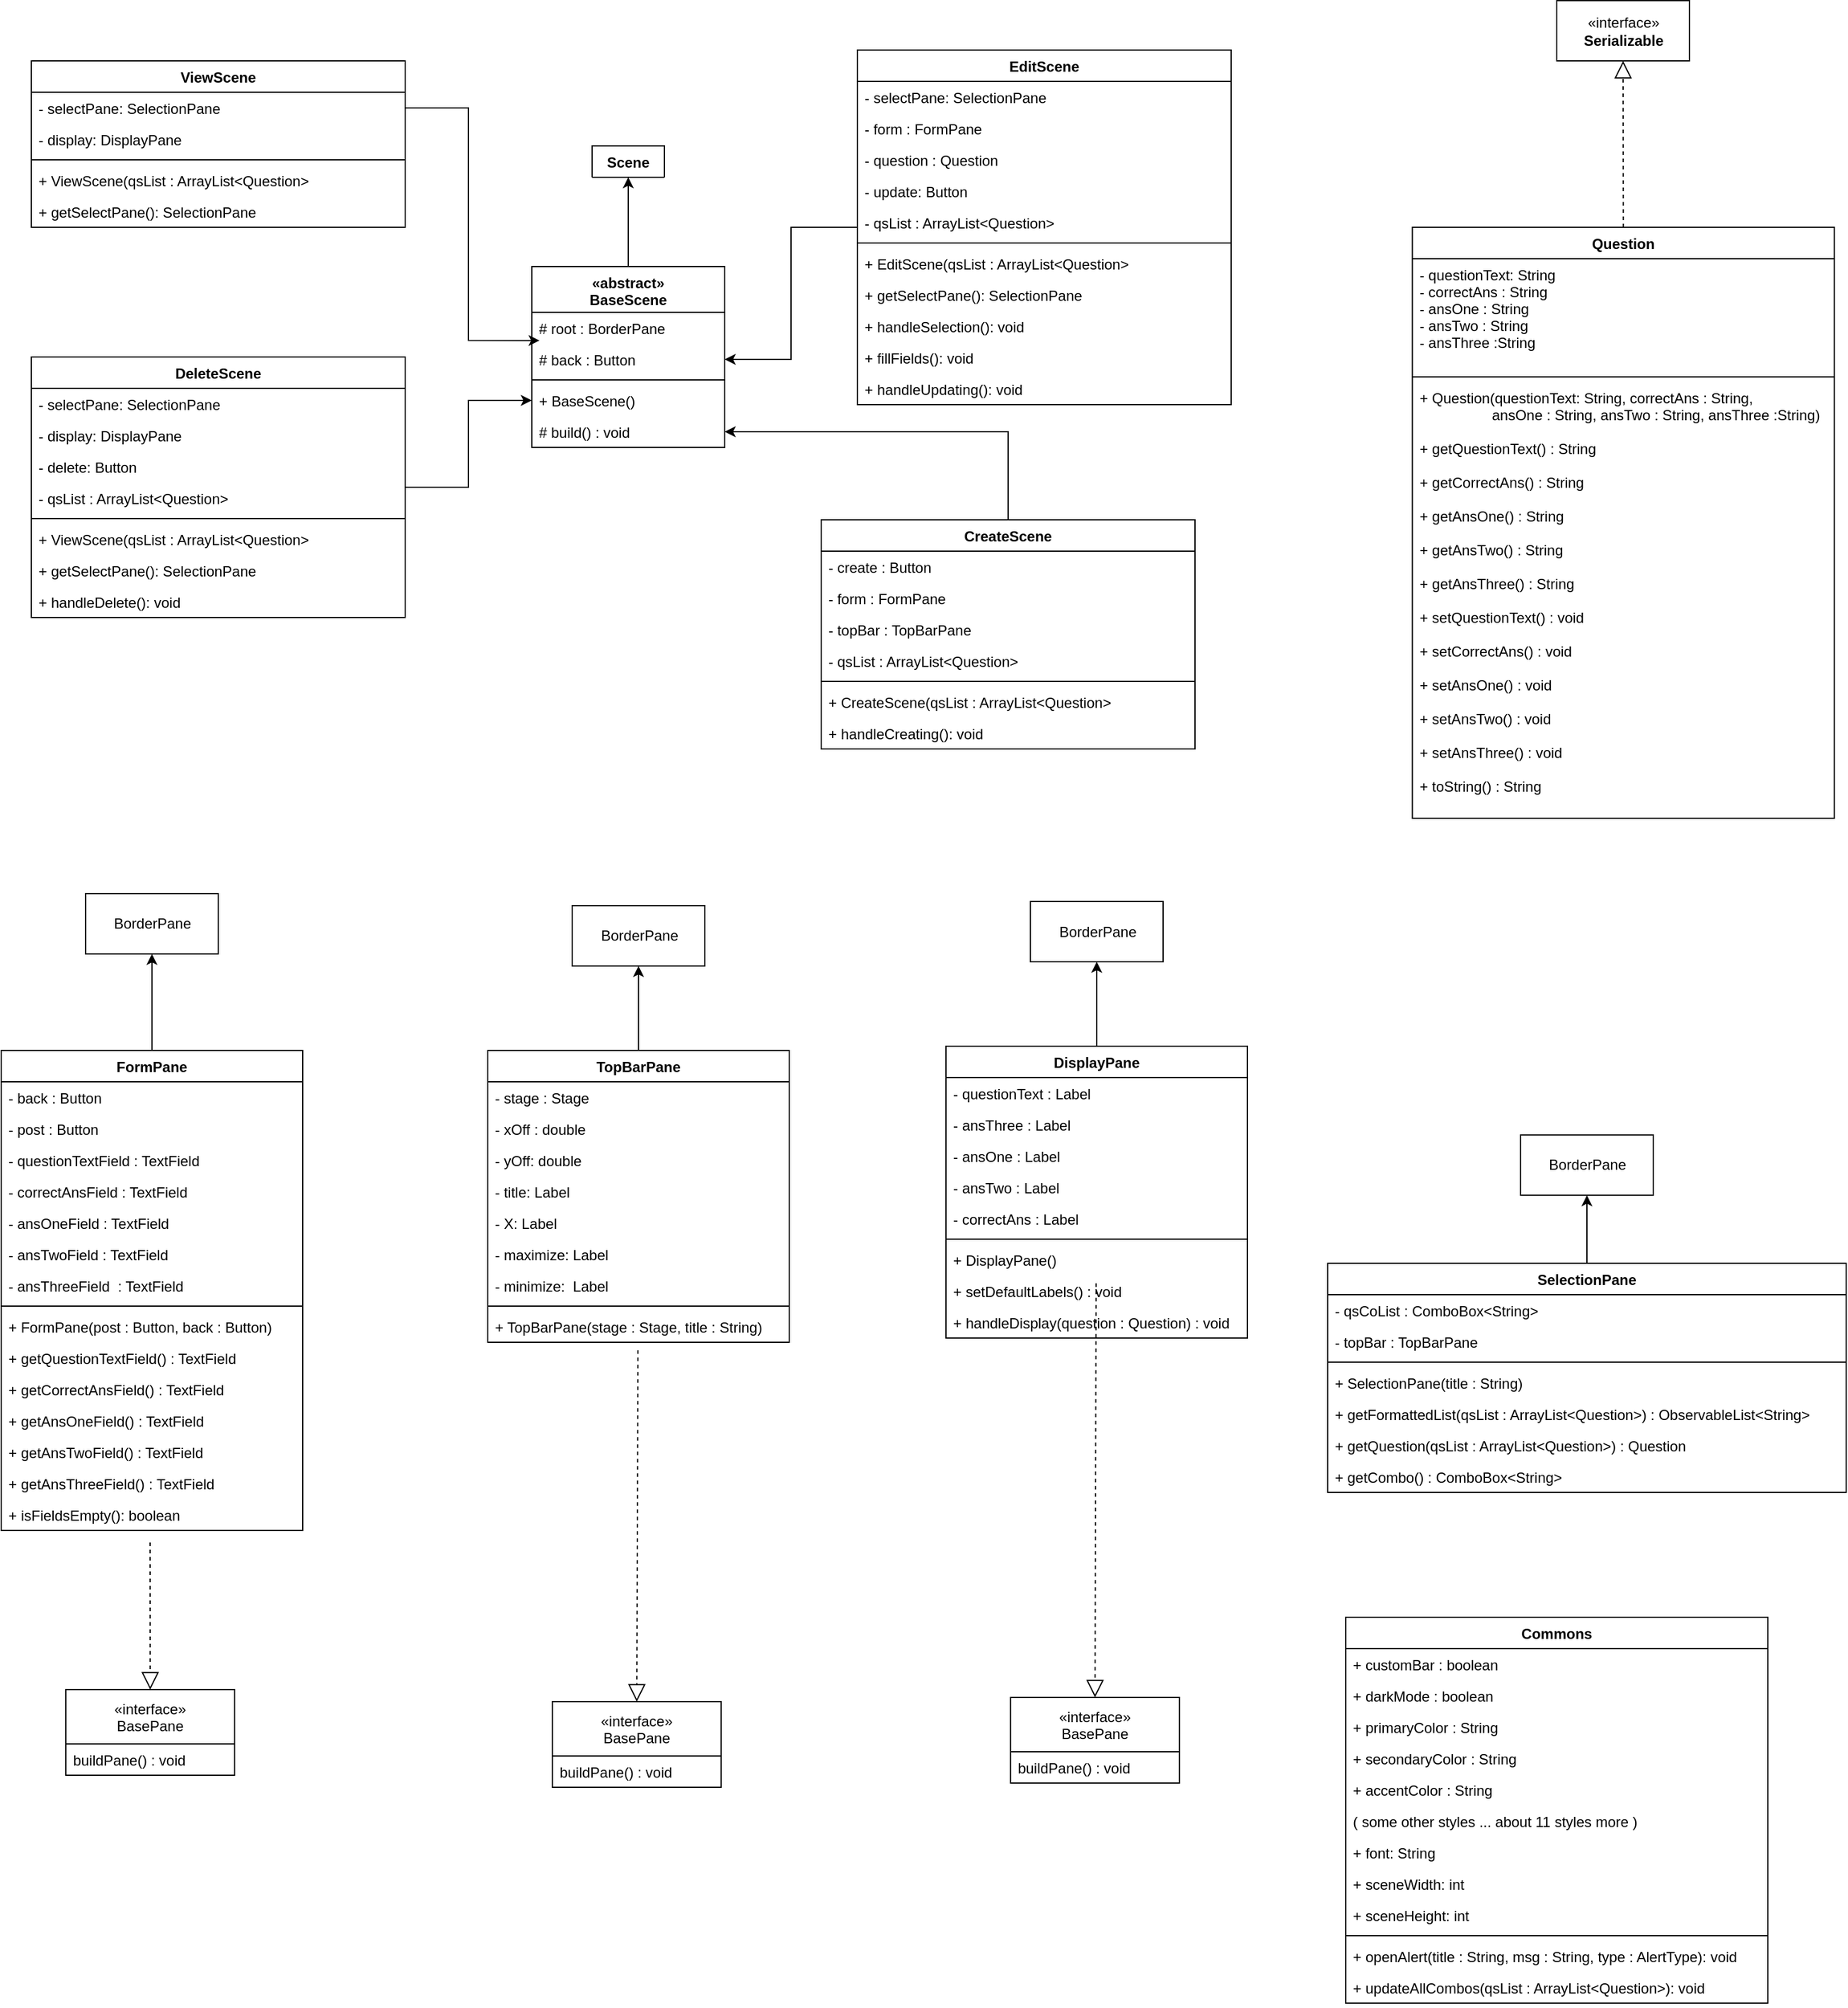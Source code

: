 <mxfile version="12.1.3" type="device" pages="1"><diagram id="vmh4L2g0LhSvaTr6DVoD" name="Page-1"><mxGraphModel dx="4263" dy="1800" grid="1" gridSize="10" guides="1" tooltips="1" connect="1" arrows="1" fold="1" page="1" pageScale="1" pageWidth="850" pageHeight="1100" math="0" shadow="0"><root><mxCell id="0"/><mxCell id="1" parent="0"/><mxCell id="hMloxe4G3o7De6XHbsvJ-1" value="Question" style="swimlane;fontStyle=1;align=center;verticalAlign=top;childLayout=stackLayout;horizontal=1;startSize=26;horizontalStack=0;resizeParent=1;resizeParentMax=0;resizeLast=0;collapsible=1;marginBottom=0;" parent="1" vertex="1"><mxGeometry x="430.214" y="367.5" width="350" height="490" as="geometry"/></mxCell><mxCell id="hMloxe4G3o7De6XHbsvJ-2" value="- questionText: String&#10;- correctAns : String&#10;- ansOne : String&#10;- ansTwo : String&#10;- ansThree :String" style="text;strokeColor=none;fillColor=none;align=left;verticalAlign=top;spacingLeft=4;spacingRight=4;overflow=hidden;rotatable=0;points=[[0,0.5],[1,0.5]];portConstraint=eastwest;" parent="hMloxe4G3o7De6XHbsvJ-1" vertex="1"><mxGeometry y="26" width="350" height="94" as="geometry"/></mxCell><mxCell id="hMloxe4G3o7De6XHbsvJ-3" value="" style="line;strokeWidth=1;fillColor=none;align=left;verticalAlign=middle;spacingTop=-1;spacingLeft=3;spacingRight=3;rotatable=0;labelPosition=right;points=[];portConstraint=eastwest;" parent="hMloxe4G3o7De6XHbsvJ-1" vertex="1"><mxGeometry y="120" width="350" height="8" as="geometry"/></mxCell><mxCell id="hMloxe4G3o7De6XHbsvJ-4" value="+ Question(questionText: String, correctAns : String, &#10;                  ansOne : String, ansTwo : String, ansThree :String)&#10;&#10;+ getQuestionText() : String&#10;&#10;+ getCorrectAns() : String&#10;&#10;+ getAnsOne() : String&#10;&#10;+ getAnsTwo() : String&#10;&#10;+ getAnsThree() : String&#10;&#10;+ setQuestionText() : void&#10;&#10;+ setCorrectAns() : void&#10;&#10;+ setAnsOne() : void&#10;&#10;+ setAnsTwo() : void&#10;&#10;+ setAnsThree() : void&#10;&#10;+ toString() : String&#10;" style="text;strokeColor=none;fillColor=none;align=left;verticalAlign=top;spacingLeft=4;spacingRight=4;overflow=hidden;rotatable=0;points=[[0,0.5],[1,0.5]];portConstraint=eastwest;" parent="hMloxe4G3o7De6XHbsvJ-1" vertex="1"><mxGeometry y="128" width="350" height="362" as="geometry"/></mxCell><mxCell id="7nJDqIqcPd3a8ZHxY5Gk-52" value="Scene" style="swimlane;fontStyle=1;align=center;verticalAlign=top;childLayout=stackLayout;horizontal=1;startSize=26;horizontalStack=0;resizeParent=1;resizeParentMax=0;resizeLast=0;collapsible=1;marginBottom=0;" parent="1" vertex="1" collapsed="1"><mxGeometry x="-250" y="300" width="60" height="26" as="geometry"><mxRectangle x="-210" y="2070" width="190" height="34" as="alternateBounds"/></mxGeometry></mxCell><mxCell id="7nJDqIqcPd3a8ZHxY5Gk-61" value="" style="line;strokeWidth=1;fillColor=none;align=left;verticalAlign=middle;spacingTop=-1;spacingLeft=3;spacingRight=3;rotatable=0;labelPosition=right;points=[];portConstraint=eastwest;" parent="7nJDqIqcPd3a8ZHxY5Gk-52" vertex="1"><mxGeometry y="26" width="60" height="8" as="geometry"/></mxCell><mxCell id="tlOpB3I3NpKDjyxvT7oy-140" style="edgeStyle=orthogonalEdgeStyle;rounded=0;orthogonalLoop=1;jettySize=auto;html=1;entryX=0.5;entryY=1;entryDx=0;entryDy=0;" edge="1" parent="1" source="7nJDqIqcPd3a8ZHxY5Gk-120" target="tlOpB3I3NpKDjyxvT7oy-139"><mxGeometry relative="1" as="geometry"/></mxCell><mxCell id="7nJDqIqcPd3a8ZHxY5Gk-120" value="SelectionPane" style="swimlane;fontStyle=1;align=center;verticalAlign=top;childLayout=stackLayout;horizontal=1;startSize=26;horizontalStack=0;resizeParent=1;resizeParentMax=0;resizeLast=0;collapsible=1;marginBottom=0;" parent="1" vertex="1"><mxGeometry x="360" y="1226.5" width="430" height="190" as="geometry"/></mxCell><mxCell id="7nJDqIqcPd3a8ZHxY5Gk-121" value="- qsCoList : ComboBox&lt;String&gt;" style="text;strokeColor=none;fillColor=none;align=left;verticalAlign=top;spacingLeft=4;spacingRight=4;overflow=hidden;rotatable=0;points=[[0,0.5],[1,0.5]];portConstraint=eastwest;" parent="7nJDqIqcPd3a8ZHxY5Gk-120" vertex="1"><mxGeometry y="26" width="430" height="26" as="geometry"/></mxCell><mxCell id="7nJDqIqcPd3a8ZHxY5Gk-132" value="- topBar : TopBarPane" style="text;strokeColor=none;fillColor=none;align=left;verticalAlign=top;spacingLeft=4;spacingRight=4;overflow=hidden;rotatable=0;points=[[0,0.5],[1,0.5]];portConstraint=eastwest;" parent="7nJDqIqcPd3a8ZHxY5Gk-120" vertex="1"><mxGeometry y="52" width="430" height="26" as="geometry"/></mxCell><mxCell id="7nJDqIqcPd3a8ZHxY5Gk-128" value="" style="line;strokeWidth=1;fillColor=none;align=left;verticalAlign=middle;spacingTop=-1;spacingLeft=3;spacingRight=3;rotatable=0;labelPosition=right;points=[];portConstraint=eastwest;" parent="7nJDqIqcPd3a8ZHxY5Gk-120" vertex="1"><mxGeometry y="78" width="430" height="8" as="geometry"/></mxCell><mxCell id="7nJDqIqcPd3a8ZHxY5Gk-129" value="+ SelectionPane(title : String)" style="text;strokeColor=none;fillColor=none;align=left;verticalAlign=top;spacingLeft=4;spacingRight=4;overflow=hidden;rotatable=0;points=[[0,0.5],[1,0.5]];portConstraint=eastwest;" parent="7nJDqIqcPd3a8ZHxY5Gk-120" vertex="1"><mxGeometry y="86" width="430" height="26" as="geometry"/></mxCell><mxCell id="tlOpB3I3NpKDjyxvT7oy-13" value="+ getFormattedList(qsList : ArrayList&lt;Question&gt;) : ObservableList&lt;String&gt;" style="text;strokeColor=none;fillColor=none;align=left;verticalAlign=top;spacingLeft=4;spacingRight=4;overflow=hidden;rotatable=0;points=[[0,0.5],[1,0.5]];portConstraint=eastwest;" vertex="1" parent="7nJDqIqcPd3a8ZHxY5Gk-120"><mxGeometry y="112" width="430" height="26" as="geometry"/></mxCell><mxCell id="tlOpB3I3NpKDjyxvT7oy-14" value="+ getQuestion(qsList : ArrayList&lt;Question&gt;) : Question" style="text;strokeColor=none;fillColor=none;align=left;verticalAlign=top;spacingLeft=4;spacingRight=4;overflow=hidden;rotatable=0;points=[[0,0.5],[1,0.5]];portConstraint=eastwest;" vertex="1" parent="7nJDqIqcPd3a8ZHxY5Gk-120"><mxGeometry y="138" width="430" height="26" as="geometry"/></mxCell><mxCell id="tlOpB3I3NpKDjyxvT7oy-15" value="+ getCombo() : ComboBox&lt;String&gt;" style="text;strokeColor=none;fillColor=none;align=left;verticalAlign=top;spacingLeft=4;spacingRight=4;overflow=hidden;rotatable=0;points=[[0,0.5],[1,0.5]];portConstraint=eastwest;" vertex="1" parent="7nJDqIqcPd3a8ZHxY5Gk-120"><mxGeometry y="164" width="430" height="26" as="geometry"/></mxCell><mxCell id="tlOpB3I3NpKDjyxvT7oy-8" style="edgeStyle=orthogonalEdgeStyle;rounded=0;orthogonalLoop=1;jettySize=auto;html=1;" edge="1" parent="1" source="tlOpB3I3NpKDjyxvT7oy-1" target="7nJDqIqcPd3a8ZHxY5Gk-52"><mxGeometry relative="1" as="geometry"/></mxCell><mxCell id="tlOpB3I3NpKDjyxvT7oy-1" value="«abstract»&#10;BaseScene" style="swimlane;fontStyle=1;align=center;verticalAlign=top;childLayout=stackLayout;horizontal=1;startSize=38;horizontalStack=0;resizeParent=1;resizeParentMax=0;resizeLast=0;collapsible=1;marginBottom=0;" vertex="1" parent="1"><mxGeometry x="-300" y="400" width="160" height="150" as="geometry"/></mxCell><mxCell id="tlOpB3I3NpKDjyxvT7oy-2" value="# root : BorderPane" style="text;strokeColor=none;fillColor=none;align=left;verticalAlign=top;spacingLeft=4;spacingRight=4;overflow=hidden;rotatable=0;points=[[0,0.5],[1,0.5]];portConstraint=eastwest;" vertex="1" parent="tlOpB3I3NpKDjyxvT7oy-1"><mxGeometry y="38" width="160" height="26" as="geometry"/></mxCell><mxCell id="tlOpB3I3NpKDjyxvT7oy-7" value="# back : Button" style="text;strokeColor=none;fillColor=none;align=left;verticalAlign=top;spacingLeft=4;spacingRight=4;overflow=hidden;rotatable=0;points=[[0,0.5],[1,0.5]];portConstraint=eastwest;" vertex="1" parent="tlOpB3I3NpKDjyxvT7oy-1"><mxGeometry y="64" width="160" height="26" as="geometry"/></mxCell><mxCell id="tlOpB3I3NpKDjyxvT7oy-3" value="" style="line;strokeWidth=1;fillColor=none;align=left;verticalAlign=middle;spacingTop=-1;spacingLeft=3;spacingRight=3;rotatable=0;labelPosition=right;points=[];portConstraint=eastwest;" vertex="1" parent="tlOpB3I3NpKDjyxvT7oy-1"><mxGeometry y="90" width="160" height="8" as="geometry"/></mxCell><mxCell id="tlOpB3I3NpKDjyxvT7oy-5" value="+ BaseScene() " style="text;strokeColor=none;fillColor=none;align=left;verticalAlign=top;spacingLeft=4;spacingRight=4;overflow=hidden;rotatable=0;points=[[0,0.5],[1,0.5]];portConstraint=eastwest;" vertex="1" parent="tlOpB3I3NpKDjyxvT7oy-1"><mxGeometry y="98" width="160" height="26" as="geometry"/></mxCell><mxCell id="tlOpB3I3NpKDjyxvT7oy-4" value="# build() : void" style="text;strokeColor=none;fillColor=none;align=left;verticalAlign=top;spacingLeft=4;spacingRight=4;overflow=hidden;rotatable=0;points=[[0,0.5],[1,0.5]];portConstraint=eastwest;" vertex="1" parent="tlOpB3I3NpKDjyxvT7oy-1"><mxGeometry y="124" width="160" height="26" as="geometry"/></mxCell><mxCell id="tlOpB3I3NpKDjyxvT7oy-9" value="«interface»&#10;BasePane" style="swimlane;fontStyle=0;childLayout=stackLayout;horizontal=1;startSize=45;fillColor=none;horizontalStack=0;resizeParent=1;resizeParentMax=0;resizeLast=0;collapsible=1;marginBottom=0;" vertex="1" parent="1"><mxGeometry x="-686.428" y="1580" width="140" height="71" as="geometry"/></mxCell><mxCell id="tlOpB3I3NpKDjyxvT7oy-10" value="buildPane() : void" style="text;strokeColor=none;fillColor=none;align=left;verticalAlign=top;spacingLeft=4;spacingRight=4;overflow=hidden;rotatable=0;points=[[0,0.5],[1,0.5]];portConstraint=eastwest;" vertex="1" parent="tlOpB3I3NpKDjyxvT7oy-9"><mxGeometry y="45" width="140" height="26" as="geometry"/></mxCell><mxCell id="tlOpB3I3NpKDjyxvT7oy-38" style="edgeStyle=orthogonalEdgeStyle;rounded=0;orthogonalLoop=1;jettySize=auto;html=1;entryX=0.5;entryY=1;entryDx=0;entryDy=0;" edge="1" parent="1" source="tlOpB3I3NpKDjyxvT7oy-16" target="tlOpB3I3NpKDjyxvT7oy-37"><mxGeometry relative="1" as="geometry"/></mxCell><mxCell id="tlOpB3I3NpKDjyxvT7oy-16" value="FormPane" style="swimlane;fontStyle=1;align=center;verticalAlign=top;childLayout=stackLayout;horizontal=1;startSize=26;horizontalStack=0;resizeParent=1;resizeParentMax=0;resizeLast=0;collapsible=1;marginBottom=0;" vertex="1" parent="1"><mxGeometry x="-740" y="1050" width="250" height="398" as="geometry"/></mxCell><mxCell id="tlOpB3I3NpKDjyxvT7oy-20" value="- back : Button" style="text;strokeColor=none;fillColor=none;align=left;verticalAlign=top;spacingLeft=4;spacingRight=4;overflow=hidden;rotatable=0;points=[[0,0.5],[1,0.5]];portConstraint=eastwest;" vertex="1" parent="tlOpB3I3NpKDjyxvT7oy-16"><mxGeometry y="26" width="250" height="26" as="geometry"/></mxCell><mxCell id="tlOpB3I3NpKDjyxvT7oy-21" value="- post : Button" style="text;strokeColor=none;fillColor=none;align=left;verticalAlign=top;spacingLeft=4;spacingRight=4;overflow=hidden;rotatable=0;points=[[0,0.5],[1,0.5]];portConstraint=eastwest;" vertex="1" parent="tlOpB3I3NpKDjyxvT7oy-16"><mxGeometry y="52" width="250" height="26" as="geometry"/></mxCell><mxCell id="tlOpB3I3NpKDjyxvT7oy-22" value="- questionTextField : TextField" style="text;strokeColor=none;fillColor=none;align=left;verticalAlign=top;spacingLeft=4;spacingRight=4;overflow=hidden;rotatable=0;points=[[0,0.5],[1,0.5]];portConstraint=eastwest;" vertex="1" parent="tlOpB3I3NpKDjyxvT7oy-16"><mxGeometry y="78" width="250" height="26" as="geometry"/></mxCell><mxCell id="tlOpB3I3NpKDjyxvT7oy-23" value="- correctAnsField : TextField" style="text;strokeColor=none;fillColor=none;align=left;verticalAlign=top;spacingLeft=4;spacingRight=4;overflow=hidden;rotatable=0;points=[[0,0.5],[1,0.5]];portConstraint=eastwest;" vertex="1" parent="tlOpB3I3NpKDjyxvT7oy-16"><mxGeometry y="104" width="250" height="26" as="geometry"/></mxCell><mxCell id="tlOpB3I3NpKDjyxvT7oy-24" value="- ansOneField : TextField" style="text;strokeColor=none;fillColor=none;align=left;verticalAlign=top;spacingLeft=4;spacingRight=4;overflow=hidden;rotatable=0;points=[[0,0.5],[1,0.5]];portConstraint=eastwest;" vertex="1" parent="tlOpB3I3NpKDjyxvT7oy-16"><mxGeometry y="130" width="250" height="26" as="geometry"/></mxCell><mxCell id="tlOpB3I3NpKDjyxvT7oy-25" value="- ansTwoField : TextField" style="text;strokeColor=none;fillColor=none;align=left;verticalAlign=top;spacingLeft=4;spacingRight=4;overflow=hidden;rotatable=0;points=[[0,0.5],[1,0.5]];portConstraint=eastwest;" vertex="1" parent="tlOpB3I3NpKDjyxvT7oy-16"><mxGeometry y="156" width="250" height="26" as="geometry"/></mxCell><mxCell id="tlOpB3I3NpKDjyxvT7oy-26" value="- ansThreeField  : TextField" style="text;strokeColor=none;fillColor=none;align=left;verticalAlign=top;spacingLeft=4;spacingRight=4;overflow=hidden;rotatable=0;points=[[0,0.5],[1,0.5]];portConstraint=eastwest;" vertex="1" parent="tlOpB3I3NpKDjyxvT7oy-16"><mxGeometry y="182" width="250" height="26" as="geometry"/></mxCell><mxCell id="tlOpB3I3NpKDjyxvT7oy-18" value="" style="line;strokeWidth=1;fillColor=none;align=left;verticalAlign=middle;spacingTop=-1;spacingLeft=3;spacingRight=3;rotatable=0;labelPosition=right;points=[];portConstraint=eastwest;" vertex="1" parent="tlOpB3I3NpKDjyxvT7oy-16"><mxGeometry y="208" width="250" height="8" as="geometry"/></mxCell><mxCell id="tlOpB3I3NpKDjyxvT7oy-19" value="+ FormPane(post : Button, back : Button)" style="text;strokeColor=none;fillColor=none;align=left;verticalAlign=top;spacingLeft=4;spacingRight=4;overflow=hidden;rotatable=0;points=[[0,0.5],[1,0.5]];portConstraint=eastwest;" vertex="1" parent="tlOpB3I3NpKDjyxvT7oy-16"><mxGeometry y="216" width="250" height="26" as="geometry"/></mxCell><mxCell id="tlOpB3I3NpKDjyxvT7oy-30" value="+ getQuestionTextField() : TextField" style="text;strokeColor=none;fillColor=none;align=left;verticalAlign=top;spacingLeft=4;spacingRight=4;overflow=hidden;rotatable=0;points=[[0,0.5],[1,0.5]];portConstraint=eastwest;" vertex="1" parent="tlOpB3I3NpKDjyxvT7oy-16"><mxGeometry y="242" width="250" height="26" as="geometry"/></mxCell><mxCell id="tlOpB3I3NpKDjyxvT7oy-33" value="+ getCorrectAnsField() : TextField" style="text;strokeColor=none;fillColor=none;align=left;verticalAlign=top;spacingLeft=4;spacingRight=4;overflow=hidden;rotatable=0;points=[[0,0.5],[1,0.5]];portConstraint=eastwest;" vertex="1" parent="tlOpB3I3NpKDjyxvT7oy-16"><mxGeometry y="268" width="250" height="26" as="geometry"/></mxCell><mxCell id="tlOpB3I3NpKDjyxvT7oy-34" value="+ getAnsOneField() : TextField" style="text;strokeColor=none;fillColor=none;align=left;verticalAlign=top;spacingLeft=4;spacingRight=4;overflow=hidden;rotatable=0;points=[[0,0.5],[1,0.5]];portConstraint=eastwest;" vertex="1" parent="tlOpB3I3NpKDjyxvT7oy-16"><mxGeometry y="294" width="250" height="26" as="geometry"/></mxCell><mxCell id="tlOpB3I3NpKDjyxvT7oy-35" value="+ getAnsTwoField() : TextField" style="text;strokeColor=none;fillColor=none;align=left;verticalAlign=top;spacingLeft=4;spacingRight=4;overflow=hidden;rotatable=0;points=[[0,0.5],[1,0.5]];portConstraint=eastwest;" vertex="1" parent="tlOpB3I3NpKDjyxvT7oy-16"><mxGeometry y="320" width="250" height="26" as="geometry"/></mxCell><mxCell id="tlOpB3I3NpKDjyxvT7oy-36" value="+ getAnsThreeField() : TextField" style="text;strokeColor=none;fillColor=none;align=left;verticalAlign=top;spacingLeft=4;spacingRight=4;overflow=hidden;rotatable=0;points=[[0,0.5],[1,0.5]];portConstraint=eastwest;" vertex="1" parent="tlOpB3I3NpKDjyxvT7oy-16"><mxGeometry y="346" width="250" height="26" as="geometry"/></mxCell><mxCell id="tlOpB3I3NpKDjyxvT7oy-27" value="+ isFieldsEmpty(): boolean" style="text;strokeColor=none;fillColor=none;align=left;verticalAlign=top;spacingLeft=4;spacingRight=4;overflow=hidden;rotatable=0;points=[[0,0.5],[1,0.5]];portConstraint=eastwest;" vertex="1" parent="tlOpB3I3NpKDjyxvT7oy-16"><mxGeometry y="372" width="250" height="26" as="geometry"/></mxCell><mxCell id="tlOpB3I3NpKDjyxvT7oy-37" value="BorderPane" style="html=1;" vertex="1" parent="1"><mxGeometry x="-670" y="920" width="110" height="50" as="geometry"/></mxCell><mxCell id="tlOpB3I3NpKDjyxvT7oy-39" value="" style="endArrow=block;dashed=1;endFill=0;endSize=12;html=1;entryX=0.5;entryY=0;entryDx=0;entryDy=0;exitX=0.494;exitY=1.385;exitDx=0;exitDy=0;exitPerimeter=0;" edge="1" parent="1" source="tlOpB3I3NpKDjyxvT7oy-27" target="tlOpB3I3NpKDjyxvT7oy-9"><mxGeometry width="160" relative="1" as="geometry"><mxPoint x="-615" y="1462.5" as="sourcePoint"/><mxPoint x="-615" y="1572.5" as="targetPoint"/></mxGeometry></mxCell><mxCell id="tlOpB3I3NpKDjyxvT7oy-40" value="«interface»&#10;BasePane" style="swimlane;fontStyle=0;childLayout=stackLayout;horizontal=1;startSize=45;fillColor=none;horizontalStack=0;resizeParent=1;resizeParentMax=0;resizeLast=0;collapsible=1;marginBottom=0;" vertex="1" parent="1"><mxGeometry x="-282.928" y="1590" width="140" height="71" as="geometry"/></mxCell><mxCell id="tlOpB3I3NpKDjyxvT7oy-41" value="buildPane() : void" style="text;strokeColor=none;fillColor=none;align=left;verticalAlign=top;spacingLeft=4;spacingRight=4;overflow=hidden;rotatable=0;points=[[0,0.5],[1,0.5]];portConstraint=eastwest;" vertex="1" parent="tlOpB3I3NpKDjyxvT7oy-40"><mxGeometry y="45" width="140" height="26" as="geometry"/></mxCell><mxCell id="tlOpB3I3NpKDjyxvT7oy-42" style="edgeStyle=orthogonalEdgeStyle;rounded=0;orthogonalLoop=1;jettySize=auto;html=1;entryX=0.5;entryY=1;entryDx=0;entryDy=0;" edge="1" parent="1" source="tlOpB3I3NpKDjyxvT7oy-43" target="tlOpB3I3NpKDjyxvT7oy-59"><mxGeometry relative="1" as="geometry"/></mxCell><mxCell id="tlOpB3I3NpKDjyxvT7oy-43" value="TopBarPane" style="swimlane;fontStyle=1;align=center;verticalAlign=top;childLayout=stackLayout;horizontal=1;startSize=26;horizontalStack=0;resizeParent=1;resizeParentMax=0;resizeLast=0;collapsible=1;marginBottom=0;" vertex="1" parent="1"><mxGeometry x="-336.5" y="1050" width="250" height="242" as="geometry"/></mxCell><mxCell id="tlOpB3I3NpKDjyxvT7oy-44" value="- stage : Stage" style="text;strokeColor=none;fillColor=none;align=left;verticalAlign=top;spacingLeft=4;spacingRight=4;overflow=hidden;rotatable=0;points=[[0,0.5],[1,0.5]];portConstraint=eastwest;" vertex="1" parent="tlOpB3I3NpKDjyxvT7oy-43"><mxGeometry y="26" width="250" height="26" as="geometry"/></mxCell><mxCell id="tlOpB3I3NpKDjyxvT7oy-45" value="- xOff : double" style="text;strokeColor=none;fillColor=none;align=left;verticalAlign=top;spacingLeft=4;spacingRight=4;overflow=hidden;rotatable=0;points=[[0,0.5],[1,0.5]];portConstraint=eastwest;" vertex="1" parent="tlOpB3I3NpKDjyxvT7oy-43"><mxGeometry y="52" width="250" height="26" as="geometry"/></mxCell><mxCell id="tlOpB3I3NpKDjyxvT7oy-46" value="- yOff: double" style="text;strokeColor=none;fillColor=none;align=left;verticalAlign=top;spacingLeft=4;spacingRight=4;overflow=hidden;rotatable=0;points=[[0,0.5],[1,0.5]];portConstraint=eastwest;" vertex="1" parent="tlOpB3I3NpKDjyxvT7oy-43"><mxGeometry y="78" width="250" height="26" as="geometry"/></mxCell><mxCell id="tlOpB3I3NpKDjyxvT7oy-47" value="- title: Label" style="text;strokeColor=none;fillColor=none;align=left;verticalAlign=top;spacingLeft=4;spacingRight=4;overflow=hidden;rotatable=0;points=[[0,0.5],[1,0.5]];portConstraint=eastwest;" vertex="1" parent="tlOpB3I3NpKDjyxvT7oy-43"><mxGeometry y="104" width="250" height="26" as="geometry"/></mxCell><mxCell id="tlOpB3I3NpKDjyxvT7oy-48" value="- X: Label" style="text;strokeColor=none;fillColor=none;align=left;verticalAlign=top;spacingLeft=4;spacingRight=4;overflow=hidden;rotatable=0;points=[[0,0.5],[1,0.5]];portConstraint=eastwest;" vertex="1" parent="tlOpB3I3NpKDjyxvT7oy-43"><mxGeometry y="130" width="250" height="26" as="geometry"/></mxCell><mxCell id="tlOpB3I3NpKDjyxvT7oy-49" value="- maximize: Label" style="text;strokeColor=none;fillColor=none;align=left;verticalAlign=top;spacingLeft=4;spacingRight=4;overflow=hidden;rotatable=0;points=[[0,0.5],[1,0.5]];portConstraint=eastwest;" vertex="1" parent="tlOpB3I3NpKDjyxvT7oy-43"><mxGeometry y="156" width="250" height="26" as="geometry"/></mxCell><mxCell id="tlOpB3I3NpKDjyxvT7oy-50" value="- minimize:  Label" style="text;strokeColor=none;fillColor=none;align=left;verticalAlign=top;spacingLeft=4;spacingRight=4;overflow=hidden;rotatable=0;points=[[0,0.5],[1,0.5]];portConstraint=eastwest;" vertex="1" parent="tlOpB3I3NpKDjyxvT7oy-43"><mxGeometry y="182" width="250" height="26" as="geometry"/></mxCell><mxCell id="tlOpB3I3NpKDjyxvT7oy-51" value="" style="line;strokeWidth=1;fillColor=none;align=left;verticalAlign=middle;spacingTop=-1;spacingLeft=3;spacingRight=3;rotatable=0;labelPosition=right;points=[];portConstraint=eastwest;" vertex="1" parent="tlOpB3I3NpKDjyxvT7oy-43"><mxGeometry y="208" width="250" height="8" as="geometry"/></mxCell><mxCell id="tlOpB3I3NpKDjyxvT7oy-52" value="+ TopBarPane(stage : Stage, title : String)" style="text;strokeColor=none;fillColor=none;align=left;verticalAlign=top;spacingLeft=4;spacingRight=4;overflow=hidden;rotatable=0;points=[[0,0.5],[1,0.5]];portConstraint=eastwest;" vertex="1" parent="tlOpB3I3NpKDjyxvT7oy-43"><mxGeometry y="216" width="250" height="26" as="geometry"/></mxCell><mxCell id="tlOpB3I3NpKDjyxvT7oy-59" value="BorderPane" style="html=1;" vertex="1" parent="1"><mxGeometry x="-266.5" y="930" width="110" height="50" as="geometry"/></mxCell><mxCell id="tlOpB3I3NpKDjyxvT7oy-60" value="" style="endArrow=block;dashed=1;endFill=0;endSize=12;html=1;entryX=0.5;entryY=0;entryDx=0;entryDy=0;exitX=0.498;exitY=1.253;exitDx=0;exitDy=0;exitPerimeter=0;" edge="1" parent="1" target="tlOpB3I3NpKDjyxvT7oy-40" source="tlOpB3I3NpKDjyxvT7oy-52"><mxGeometry width="160" relative="1" as="geometry"><mxPoint x="-211.5" y="1472.5" as="sourcePoint"/><mxPoint x="-211.5" y="1582.5" as="targetPoint"/></mxGeometry></mxCell><mxCell id="tlOpB3I3NpKDjyxvT7oy-61" value="«interface»&#10;BasePane" style="swimlane;fontStyle=0;childLayout=stackLayout;horizontal=1;startSize=45;fillColor=none;horizontalStack=0;resizeParent=1;resizeParentMax=0;resizeLast=0;collapsible=1;marginBottom=0;" vertex="1" parent="1"><mxGeometry x="97.072" y="1586.5" width="140" height="71" as="geometry"/></mxCell><mxCell id="tlOpB3I3NpKDjyxvT7oy-62" value="buildPane() : void" style="text;strokeColor=none;fillColor=none;align=left;verticalAlign=top;spacingLeft=4;spacingRight=4;overflow=hidden;rotatable=0;points=[[0,0.5],[1,0.5]];portConstraint=eastwest;" vertex="1" parent="tlOpB3I3NpKDjyxvT7oy-61"><mxGeometry y="45" width="140" height="26" as="geometry"/></mxCell><mxCell id="tlOpB3I3NpKDjyxvT7oy-63" style="edgeStyle=orthogonalEdgeStyle;rounded=0;orthogonalLoop=1;jettySize=auto;html=1;entryX=0.5;entryY=1;entryDx=0;entryDy=0;" edge="1" parent="1" source="tlOpB3I3NpKDjyxvT7oy-64" target="tlOpB3I3NpKDjyxvT7oy-74"><mxGeometry relative="1" as="geometry"/></mxCell><mxCell id="tlOpB3I3NpKDjyxvT7oy-64" value="DisplayPane" style="swimlane;fontStyle=1;align=center;verticalAlign=top;childLayout=stackLayout;horizontal=1;startSize=26;horizontalStack=0;resizeParent=1;resizeParentMax=0;resizeLast=0;collapsible=1;marginBottom=0;" vertex="1" parent="1"><mxGeometry x="43.5" y="1046.5" width="250" height="242" as="geometry"/></mxCell><mxCell id="tlOpB3I3NpKDjyxvT7oy-76" value="- questionText : Label" style="text;strokeColor=none;fillColor=none;align=left;verticalAlign=top;spacingLeft=4;spacingRight=4;overflow=hidden;rotatable=0;points=[[0,0.5],[1,0.5]];portConstraint=eastwest;" vertex="1" parent="tlOpB3I3NpKDjyxvT7oy-64"><mxGeometry y="26" width="250" height="26" as="geometry"/></mxCell><mxCell id="tlOpB3I3NpKDjyxvT7oy-80" value="- ansThree : Label" style="text;strokeColor=none;fillColor=none;align=left;verticalAlign=top;spacingLeft=4;spacingRight=4;overflow=hidden;rotatable=0;points=[[0,0.5],[1,0.5]];portConstraint=eastwest;" vertex="1" parent="tlOpB3I3NpKDjyxvT7oy-64"><mxGeometry y="52" width="250" height="26" as="geometry"/></mxCell><mxCell id="tlOpB3I3NpKDjyxvT7oy-78" value="- ansOne : Label" style="text;strokeColor=none;fillColor=none;align=left;verticalAlign=top;spacingLeft=4;spacingRight=4;overflow=hidden;rotatable=0;points=[[0,0.5],[1,0.5]];portConstraint=eastwest;" vertex="1" parent="tlOpB3I3NpKDjyxvT7oy-64"><mxGeometry y="78" width="250" height="26" as="geometry"/></mxCell><mxCell id="tlOpB3I3NpKDjyxvT7oy-79" value="- ansTwo : Label" style="text;strokeColor=none;fillColor=none;align=left;verticalAlign=top;spacingLeft=4;spacingRight=4;overflow=hidden;rotatable=0;points=[[0,0.5],[1,0.5]];portConstraint=eastwest;" vertex="1" parent="tlOpB3I3NpKDjyxvT7oy-64"><mxGeometry y="104" width="250" height="26" as="geometry"/></mxCell><mxCell id="tlOpB3I3NpKDjyxvT7oy-77" value="- correctAns : Label" style="text;strokeColor=none;fillColor=none;align=left;verticalAlign=top;spacingLeft=4;spacingRight=4;overflow=hidden;rotatable=0;points=[[0,0.5],[1,0.5]];portConstraint=eastwest;" vertex="1" parent="tlOpB3I3NpKDjyxvT7oy-64"><mxGeometry y="130" width="250" height="26" as="geometry"/></mxCell><mxCell id="tlOpB3I3NpKDjyxvT7oy-72" value="" style="line;strokeWidth=1;fillColor=none;align=left;verticalAlign=middle;spacingTop=-1;spacingLeft=3;spacingRight=3;rotatable=0;labelPosition=right;points=[];portConstraint=eastwest;" vertex="1" parent="tlOpB3I3NpKDjyxvT7oy-64"><mxGeometry y="156" width="250" height="8" as="geometry"/></mxCell><mxCell id="tlOpB3I3NpKDjyxvT7oy-73" value="+ DisplayPane()" style="text;strokeColor=none;fillColor=none;align=left;verticalAlign=top;spacingLeft=4;spacingRight=4;overflow=hidden;rotatable=0;points=[[0,0.5],[1,0.5]];portConstraint=eastwest;" vertex="1" parent="tlOpB3I3NpKDjyxvT7oy-64"><mxGeometry y="164" width="250" height="26" as="geometry"/></mxCell><mxCell id="tlOpB3I3NpKDjyxvT7oy-81" value="+ setDefaultLabels() : void" style="text;strokeColor=none;fillColor=none;align=left;verticalAlign=top;spacingLeft=4;spacingRight=4;overflow=hidden;rotatable=0;points=[[0,0.5],[1,0.5]];portConstraint=eastwest;" vertex="1" parent="tlOpB3I3NpKDjyxvT7oy-64"><mxGeometry y="190" width="250" height="26" as="geometry"/></mxCell><mxCell id="tlOpB3I3NpKDjyxvT7oy-82" value="+ handleDisplay(question : Question) : void" style="text;strokeColor=none;fillColor=none;align=left;verticalAlign=top;spacingLeft=4;spacingRight=4;overflow=hidden;rotatable=0;points=[[0,0.5],[1,0.5]];portConstraint=eastwest;" vertex="1" parent="tlOpB3I3NpKDjyxvT7oy-64"><mxGeometry y="216" width="250" height="26" as="geometry"/></mxCell><mxCell id="tlOpB3I3NpKDjyxvT7oy-74" value="BorderPane" style="html=1;" vertex="1" parent="1"><mxGeometry x="113.5" y="926.5" width="110" height="50" as="geometry"/></mxCell><mxCell id="tlOpB3I3NpKDjyxvT7oy-75" value="" style="endArrow=block;dashed=1;endFill=0;endSize=12;html=1;entryX=0.5;entryY=0;entryDx=0;entryDy=0;exitX=0.498;exitY=1.253;exitDx=0;exitDy=0;exitPerimeter=0;" edge="1" parent="1" source="tlOpB3I3NpKDjyxvT7oy-73" target="tlOpB3I3NpKDjyxvT7oy-61"><mxGeometry width="160" relative="1" as="geometry"><mxPoint x="168.5" y="1469" as="sourcePoint"/><mxPoint x="168.5" y="1579" as="targetPoint"/></mxGeometry></mxCell><mxCell id="tlOpB3I3NpKDjyxvT7oy-138" style="edgeStyle=orthogonalEdgeStyle;rounded=0;orthogonalLoop=1;jettySize=auto;html=1;entryX=1;entryY=0.5;entryDx=0;entryDy=0;" edge="1" parent="1" source="tlOpB3I3NpKDjyxvT7oy-83" target="tlOpB3I3NpKDjyxvT7oy-4"><mxGeometry relative="1" as="geometry"/></mxCell><mxCell id="tlOpB3I3NpKDjyxvT7oy-83" value="CreateScene" style="swimlane;fontStyle=1;align=center;verticalAlign=top;childLayout=stackLayout;horizontal=1;startSize=26;horizontalStack=0;resizeParent=1;resizeParentMax=0;resizeLast=0;collapsible=1;marginBottom=0;" vertex="1" parent="1"><mxGeometry x="-60" y="610" width="310" height="190" as="geometry"/></mxCell><mxCell id="tlOpB3I3NpKDjyxvT7oy-84" value="- create : Button" style="text;strokeColor=none;fillColor=none;align=left;verticalAlign=top;spacingLeft=4;spacingRight=4;overflow=hidden;rotatable=0;points=[[0,0.5],[1,0.5]];portConstraint=eastwest;" vertex="1" parent="tlOpB3I3NpKDjyxvT7oy-83"><mxGeometry y="26" width="310" height="26" as="geometry"/></mxCell><mxCell id="tlOpB3I3NpKDjyxvT7oy-87" value="- form : FormPane" style="text;strokeColor=none;fillColor=none;align=left;verticalAlign=top;spacingLeft=4;spacingRight=4;overflow=hidden;rotatable=0;points=[[0,0.5],[1,0.5]];portConstraint=eastwest;" vertex="1" parent="tlOpB3I3NpKDjyxvT7oy-83"><mxGeometry y="52" width="310" height="26" as="geometry"/></mxCell><mxCell id="tlOpB3I3NpKDjyxvT7oy-89" value="- topBar : TopBarPane" style="text;strokeColor=none;fillColor=none;align=left;verticalAlign=top;spacingLeft=4;spacingRight=4;overflow=hidden;rotatable=0;points=[[0,0.5],[1,0.5]];portConstraint=eastwest;" vertex="1" parent="tlOpB3I3NpKDjyxvT7oy-83"><mxGeometry y="78" width="310" height="26" as="geometry"/></mxCell><mxCell id="tlOpB3I3NpKDjyxvT7oy-88" value="- qsList : ArrayList&lt;Question&gt;" style="text;strokeColor=none;fillColor=none;align=left;verticalAlign=top;spacingLeft=4;spacingRight=4;overflow=hidden;rotatable=0;points=[[0,0.5],[1,0.5]];portConstraint=eastwest;" vertex="1" parent="tlOpB3I3NpKDjyxvT7oy-83"><mxGeometry y="104" width="310" height="26" as="geometry"/></mxCell><mxCell id="tlOpB3I3NpKDjyxvT7oy-85" value="" style="line;strokeWidth=1;fillColor=none;align=left;verticalAlign=middle;spacingTop=-1;spacingLeft=3;spacingRight=3;rotatable=0;labelPosition=right;points=[];portConstraint=eastwest;" vertex="1" parent="tlOpB3I3NpKDjyxvT7oy-83"><mxGeometry y="130" width="310" height="8" as="geometry"/></mxCell><mxCell id="tlOpB3I3NpKDjyxvT7oy-86" value="+ CreateScene(qsList : ArrayList&lt;Question&gt;" style="text;strokeColor=none;fillColor=none;align=left;verticalAlign=top;spacingLeft=4;spacingRight=4;overflow=hidden;rotatable=0;points=[[0,0.5],[1,0.5]];portConstraint=eastwest;" vertex="1" parent="tlOpB3I3NpKDjyxvT7oy-83"><mxGeometry y="138" width="310" height="26" as="geometry"/></mxCell><mxCell id="tlOpB3I3NpKDjyxvT7oy-90" value="+ handleCreating(): void" style="text;strokeColor=none;fillColor=none;align=left;verticalAlign=top;spacingLeft=4;spacingRight=4;overflow=hidden;rotatable=0;points=[[0,0.5],[1,0.5]];portConstraint=eastwest;" vertex="1" parent="tlOpB3I3NpKDjyxvT7oy-83"><mxGeometry y="164" width="310" height="26" as="geometry"/></mxCell><mxCell id="tlOpB3I3NpKDjyxvT7oy-135" style="edgeStyle=orthogonalEdgeStyle;rounded=0;orthogonalLoop=1;jettySize=auto;html=1;entryX=1;entryY=0.5;entryDx=0;entryDy=0;" edge="1" parent="1" source="tlOpB3I3NpKDjyxvT7oy-91" target="tlOpB3I3NpKDjyxvT7oy-7"><mxGeometry relative="1" as="geometry"/></mxCell><mxCell id="tlOpB3I3NpKDjyxvT7oy-91" value="EditScene" style="swimlane;fontStyle=1;align=center;verticalAlign=top;childLayout=stackLayout;horizontal=1;startSize=26;horizontalStack=0;resizeParent=1;resizeParentMax=0;resizeLast=0;collapsible=1;marginBottom=0;" vertex="1" parent="1"><mxGeometry x="-30" y="220.5" width="310" height="294" as="geometry"/></mxCell><mxCell id="tlOpB3I3NpKDjyxvT7oy-107" value="- selectPane: SelectionPane" style="text;strokeColor=none;fillColor=none;align=left;verticalAlign=top;spacingLeft=4;spacingRight=4;overflow=hidden;rotatable=0;points=[[0,0.5],[1,0.5]];portConstraint=eastwest;" vertex="1" parent="tlOpB3I3NpKDjyxvT7oy-91"><mxGeometry y="26" width="310" height="26" as="geometry"/></mxCell><mxCell id="tlOpB3I3NpKDjyxvT7oy-93" value="- form : FormPane" style="text;strokeColor=none;fillColor=none;align=left;verticalAlign=top;spacingLeft=4;spacingRight=4;overflow=hidden;rotatable=0;points=[[0,0.5],[1,0.5]];portConstraint=eastwest;" vertex="1" parent="tlOpB3I3NpKDjyxvT7oy-91"><mxGeometry y="52" width="310" height="26" as="geometry"/></mxCell><mxCell id="tlOpB3I3NpKDjyxvT7oy-94" value="- question : Question" style="text;strokeColor=none;fillColor=none;align=left;verticalAlign=top;spacingLeft=4;spacingRight=4;overflow=hidden;rotatable=0;points=[[0,0.5],[1,0.5]];portConstraint=eastwest;" vertex="1" parent="tlOpB3I3NpKDjyxvT7oy-91"><mxGeometry y="78" width="310" height="26" as="geometry"/></mxCell><mxCell id="tlOpB3I3NpKDjyxvT7oy-130" value="- update: Button" style="text;strokeColor=none;fillColor=none;align=left;verticalAlign=top;spacingLeft=4;spacingRight=4;overflow=hidden;rotatable=0;points=[[0,0.5],[1,0.5]];portConstraint=eastwest;" vertex="1" parent="tlOpB3I3NpKDjyxvT7oy-91"><mxGeometry y="104" width="310" height="26" as="geometry"/></mxCell><mxCell id="tlOpB3I3NpKDjyxvT7oy-95" value="- qsList : ArrayList&lt;Question&gt;" style="text;strokeColor=none;fillColor=none;align=left;verticalAlign=top;spacingLeft=4;spacingRight=4;overflow=hidden;rotatable=0;points=[[0,0.5],[1,0.5]];portConstraint=eastwest;" vertex="1" parent="tlOpB3I3NpKDjyxvT7oy-91"><mxGeometry y="130" width="310" height="26" as="geometry"/></mxCell><mxCell id="tlOpB3I3NpKDjyxvT7oy-96" value="" style="line;strokeWidth=1;fillColor=none;align=left;verticalAlign=middle;spacingTop=-1;spacingLeft=3;spacingRight=3;rotatable=0;labelPosition=right;points=[];portConstraint=eastwest;" vertex="1" parent="tlOpB3I3NpKDjyxvT7oy-91"><mxGeometry y="156" width="310" height="8" as="geometry"/></mxCell><mxCell id="tlOpB3I3NpKDjyxvT7oy-97" value="+ EditScene(qsList : ArrayList&lt;Question&gt;" style="text;strokeColor=none;fillColor=none;align=left;verticalAlign=top;spacingLeft=4;spacingRight=4;overflow=hidden;rotatable=0;points=[[0,0.5],[1,0.5]];portConstraint=eastwest;" vertex="1" parent="tlOpB3I3NpKDjyxvT7oy-91"><mxGeometry y="164" width="310" height="26" as="geometry"/></mxCell><mxCell id="tlOpB3I3NpKDjyxvT7oy-98" value="+ getSelectPane(): SelectionPane" style="text;strokeColor=none;fillColor=none;align=left;verticalAlign=top;spacingLeft=4;spacingRight=4;overflow=hidden;rotatable=0;points=[[0,0.5],[1,0.5]];portConstraint=eastwest;" vertex="1" parent="tlOpB3I3NpKDjyxvT7oy-91"><mxGeometry y="190" width="310" height="26" as="geometry"/></mxCell><mxCell id="tlOpB3I3NpKDjyxvT7oy-108" value="+ handleSelection(): void" style="text;strokeColor=none;fillColor=none;align=left;verticalAlign=top;spacingLeft=4;spacingRight=4;overflow=hidden;rotatable=0;points=[[0,0.5],[1,0.5]];portConstraint=eastwest;" vertex="1" parent="tlOpB3I3NpKDjyxvT7oy-91"><mxGeometry y="216" width="310" height="26" as="geometry"/></mxCell><mxCell id="tlOpB3I3NpKDjyxvT7oy-109" value="+ fillFields(): void" style="text;strokeColor=none;fillColor=none;align=left;verticalAlign=top;spacingLeft=4;spacingRight=4;overflow=hidden;rotatable=0;points=[[0,0.5],[1,0.5]];portConstraint=eastwest;" vertex="1" parent="tlOpB3I3NpKDjyxvT7oy-91"><mxGeometry y="242" width="310" height="26" as="geometry"/></mxCell><mxCell id="tlOpB3I3NpKDjyxvT7oy-110" value="+ handleUpdating(): void" style="text;strokeColor=none;fillColor=none;align=left;verticalAlign=top;spacingLeft=4;spacingRight=4;overflow=hidden;rotatable=0;points=[[0,0.5],[1,0.5]];portConstraint=eastwest;" vertex="1" parent="tlOpB3I3NpKDjyxvT7oy-91"><mxGeometry y="268" width="310" height="26" as="geometry"/></mxCell><mxCell id="tlOpB3I3NpKDjyxvT7oy-111" value="ViewScene" style="swimlane;fontStyle=1;align=center;verticalAlign=top;childLayout=stackLayout;horizontal=1;startSize=26;horizontalStack=0;resizeParent=1;resizeParentMax=0;resizeLast=0;collapsible=1;marginBottom=0;" vertex="1" parent="1"><mxGeometry x="-715" y="229.5" width="310" height="138" as="geometry"/></mxCell><mxCell id="tlOpB3I3NpKDjyxvT7oy-112" value="- selectPane: SelectionPane" style="text;strokeColor=none;fillColor=none;align=left;verticalAlign=top;spacingLeft=4;spacingRight=4;overflow=hidden;rotatable=0;points=[[0,0.5],[1,0.5]];portConstraint=eastwest;" vertex="1" parent="tlOpB3I3NpKDjyxvT7oy-111"><mxGeometry y="26" width="310" height="26" as="geometry"/></mxCell><mxCell id="tlOpB3I3NpKDjyxvT7oy-113" value="- display: DisplayPane" style="text;strokeColor=none;fillColor=none;align=left;verticalAlign=top;spacingLeft=4;spacingRight=4;overflow=hidden;rotatable=0;points=[[0,0.5],[1,0.5]];portConstraint=eastwest;" vertex="1" parent="tlOpB3I3NpKDjyxvT7oy-111"><mxGeometry y="52" width="310" height="26" as="geometry"/></mxCell><mxCell id="tlOpB3I3NpKDjyxvT7oy-117" value="" style="line;strokeWidth=1;fillColor=none;align=left;verticalAlign=middle;spacingTop=-1;spacingLeft=3;spacingRight=3;rotatable=0;labelPosition=right;points=[];portConstraint=eastwest;" vertex="1" parent="tlOpB3I3NpKDjyxvT7oy-111"><mxGeometry y="78" width="310" height="8" as="geometry"/></mxCell><mxCell id="tlOpB3I3NpKDjyxvT7oy-118" value="+ ViewScene(qsList : ArrayList&lt;Question&gt;" style="text;strokeColor=none;fillColor=none;align=left;verticalAlign=top;spacingLeft=4;spacingRight=4;overflow=hidden;rotatable=0;points=[[0,0.5],[1,0.5]];portConstraint=eastwest;" vertex="1" parent="tlOpB3I3NpKDjyxvT7oy-111"><mxGeometry y="86" width="310" height="26" as="geometry"/></mxCell><mxCell id="tlOpB3I3NpKDjyxvT7oy-119" value="+ getSelectPane(): SelectionPane" style="text;strokeColor=none;fillColor=none;align=left;verticalAlign=top;spacingLeft=4;spacingRight=4;overflow=hidden;rotatable=0;points=[[0,0.5],[1,0.5]];portConstraint=eastwest;" vertex="1" parent="tlOpB3I3NpKDjyxvT7oy-111"><mxGeometry y="112" width="310" height="26" as="geometry"/></mxCell><mxCell id="tlOpB3I3NpKDjyxvT7oy-133" style="edgeStyle=orthogonalEdgeStyle;rounded=0;orthogonalLoop=1;jettySize=auto;html=1;entryX=0;entryY=0.5;entryDx=0;entryDy=0;" edge="1" parent="1" source="tlOpB3I3NpKDjyxvT7oy-123" target="tlOpB3I3NpKDjyxvT7oy-5"><mxGeometry relative="1" as="geometry"/></mxCell><mxCell id="tlOpB3I3NpKDjyxvT7oy-123" value="DeleteScene" style="swimlane;fontStyle=1;align=center;verticalAlign=top;childLayout=stackLayout;horizontal=1;startSize=26;horizontalStack=0;resizeParent=1;resizeParentMax=0;resizeLast=0;collapsible=1;marginBottom=0;" vertex="1" parent="1"><mxGeometry x="-715" y="475" width="310" height="216" as="geometry"/></mxCell><mxCell id="tlOpB3I3NpKDjyxvT7oy-124" value="- selectPane: SelectionPane" style="text;strokeColor=none;fillColor=none;align=left;verticalAlign=top;spacingLeft=4;spacingRight=4;overflow=hidden;rotatable=0;points=[[0,0.5],[1,0.5]];portConstraint=eastwest;" vertex="1" parent="tlOpB3I3NpKDjyxvT7oy-123"><mxGeometry y="26" width="310" height="26" as="geometry"/></mxCell><mxCell id="tlOpB3I3NpKDjyxvT7oy-125" value="- display: DisplayPane" style="text;strokeColor=none;fillColor=none;align=left;verticalAlign=top;spacingLeft=4;spacingRight=4;overflow=hidden;rotatable=0;points=[[0,0.5],[1,0.5]];portConstraint=eastwest;" vertex="1" parent="tlOpB3I3NpKDjyxvT7oy-123"><mxGeometry y="52" width="310" height="26" as="geometry"/></mxCell><mxCell id="tlOpB3I3NpKDjyxvT7oy-92" value="- delete: Button" style="text;strokeColor=none;fillColor=none;align=left;verticalAlign=top;spacingLeft=4;spacingRight=4;overflow=hidden;rotatable=0;points=[[0,0.5],[1,0.5]];portConstraint=eastwest;" vertex="1" parent="tlOpB3I3NpKDjyxvT7oy-123"><mxGeometry y="78" width="310" height="26" as="geometry"/></mxCell><mxCell id="tlOpB3I3NpKDjyxvT7oy-129" value="- qsList : ArrayList&lt;Question&gt;" style="text;strokeColor=none;fillColor=none;align=left;verticalAlign=top;spacingLeft=4;spacingRight=4;overflow=hidden;rotatable=0;points=[[0,0.5],[1,0.5]];portConstraint=eastwest;" vertex="1" parent="tlOpB3I3NpKDjyxvT7oy-123"><mxGeometry y="104" width="310" height="26" as="geometry"/></mxCell><mxCell id="tlOpB3I3NpKDjyxvT7oy-126" value="" style="line;strokeWidth=1;fillColor=none;align=left;verticalAlign=middle;spacingTop=-1;spacingLeft=3;spacingRight=3;rotatable=0;labelPosition=right;points=[];portConstraint=eastwest;" vertex="1" parent="tlOpB3I3NpKDjyxvT7oy-123"><mxGeometry y="130" width="310" height="8" as="geometry"/></mxCell><mxCell id="tlOpB3I3NpKDjyxvT7oy-127" value="+ ViewScene(qsList : ArrayList&lt;Question&gt;" style="text;strokeColor=none;fillColor=none;align=left;verticalAlign=top;spacingLeft=4;spacingRight=4;overflow=hidden;rotatable=0;points=[[0,0.5],[1,0.5]];portConstraint=eastwest;" vertex="1" parent="tlOpB3I3NpKDjyxvT7oy-123"><mxGeometry y="138" width="310" height="26" as="geometry"/></mxCell><mxCell id="tlOpB3I3NpKDjyxvT7oy-128" value="+ getSelectPane(): SelectionPane" style="text;strokeColor=none;fillColor=none;align=left;verticalAlign=top;spacingLeft=4;spacingRight=4;overflow=hidden;rotatable=0;points=[[0,0.5],[1,0.5]];portConstraint=eastwest;" vertex="1" parent="tlOpB3I3NpKDjyxvT7oy-123"><mxGeometry y="164" width="310" height="26" as="geometry"/></mxCell><mxCell id="tlOpB3I3NpKDjyxvT7oy-131" value="+ handleDelete(): void" style="text;strokeColor=none;fillColor=none;align=left;verticalAlign=top;spacingLeft=4;spacingRight=4;overflow=hidden;rotatable=0;points=[[0,0.5],[1,0.5]];portConstraint=eastwest;" vertex="1" parent="tlOpB3I3NpKDjyxvT7oy-123"><mxGeometry y="190" width="310" height="26" as="geometry"/></mxCell><mxCell id="tlOpB3I3NpKDjyxvT7oy-134" style="edgeStyle=orthogonalEdgeStyle;rounded=0;orthogonalLoop=1;jettySize=auto;html=1;entryX=0.04;entryY=-0.103;entryDx=0;entryDy=0;entryPerimeter=0;" edge="1" parent="1" source="tlOpB3I3NpKDjyxvT7oy-112" target="tlOpB3I3NpKDjyxvT7oy-7"><mxGeometry relative="1" as="geometry"/></mxCell><mxCell id="tlOpB3I3NpKDjyxvT7oy-139" value="BorderPane" style="html=1;" vertex="1" parent="1"><mxGeometry x="520" y="1120.1" width="110" height="50" as="geometry"/></mxCell><mxCell id="tlOpB3I3NpKDjyxvT7oy-141" value="" style="endArrow=block;dashed=1;endFill=0;endSize=12;html=1;exitX=0.5;exitY=0;exitDx=0;exitDy=0;entryX=0.5;entryY=1;entryDx=0;entryDy=0;" edge="1" parent="1" source="hMloxe4G3o7De6XHbsvJ-1" target="tlOpB3I3NpKDjyxvT7oy-142"><mxGeometry width="160" relative="1" as="geometry"><mxPoint x="604.5" y="351.5" as="sourcePoint"/><mxPoint x="604.5" y="171.5" as="targetPoint"/></mxGeometry></mxCell><mxCell id="tlOpB3I3NpKDjyxvT7oy-142" value="«interface»&lt;br&gt;&lt;b&gt;Serializable&lt;/b&gt;" style="html=1;" vertex="1" parent="1"><mxGeometry x="550" y="179.5" width="110" height="50" as="geometry"/></mxCell><mxCell id="tlOpB3I3NpKDjyxvT7oy-150" value="Commons" style="swimlane;fontStyle=1;align=center;verticalAlign=top;childLayout=stackLayout;horizontal=1;startSize=26;horizontalStack=0;resizeParent=1;resizeParentMax=0;resizeLast=0;collapsible=1;marginBottom=0;" vertex="1" parent="1"><mxGeometry x="375" y="1520" width="350" height="320" as="geometry"/></mxCell><mxCell id="tlOpB3I3NpKDjyxvT7oy-151" value="+ customBar : boolean" style="text;strokeColor=none;fillColor=none;align=left;verticalAlign=top;spacingLeft=4;spacingRight=4;overflow=hidden;rotatable=0;points=[[0,0.5],[1,0.5]];portConstraint=eastwest;" vertex="1" parent="tlOpB3I3NpKDjyxvT7oy-150"><mxGeometry y="26" width="350" height="26" as="geometry"/></mxCell><mxCell id="tlOpB3I3NpKDjyxvT7oy-154" value="+ darkMode : boolean" style="text;strokeColor=none;fillColor=none;align=left;verticalAlign=top;spacingLeft=4;spacingRight=4;overflow=hidden;rotatable=0;points=[[0,0.5],[1,0.5]];portConstraint=eastwest;" vertex="1" parent="tlOpB3I3NpKDjyxvT7oy-150"><mxGeometry y="52" width="350" height="26" as="geometry"/></mxCell><mxCell id="tlOpB3I3NpKDjyxvT7oy-155" value="+ primaryColor : String" style="text;strokeColor=none;fillColor=none;align=left;verticalAlign=top;spacingLeft=4;spacingRight=4;overflow=hidden;rotatable=0;points=[[0,0.5],[1,0.5]];portConstraint=eastwest;" vertex="1" parent="tlOpB3I3NpKDjyxvT7oy-150"><mxGeometry y="78" width="350" height="26" as="geometry"/></mxCell><mxCell id="tlOpB3I3NpKDjyxvT7oy-157" value="+ secondaryColor : String" style="text;strokeColor=none;fillColor=none;align=left;verticalAlign=top;spacingLeft=4;spacingRight=4;overflow=hidden;rotatable=0;points=[[0,0.5],[1,0.5]];portConstraint=eastwest;" vertex="1" parent="tlOpB3I3NpKDjyxvT7oy-150"><mxGeometry y="104" width="350" height="26" as="geometry"/></mxCell><mxCell id="tlOpB3I3NpKDjyxvT7oy-156" value="+ accentColor : String" style="text;strokeColor=none;fillColor=none;align=left;verticalAlign=top;spacingLeft=4;spacingRight=4;overflow=hidden;rotatable=0;points=[[0,0.5],[1,0.5]];portConstraint=eastwest;" vertex="1" parent="tlOpB3I3NpKDjyxvT7oy-150"><mxGeometry y="130" width="350" height="26" as="geometry"/></mxCell><mxCell id="tlOpB3I3NpKDjyxvT7oy-161" value="( some other styles ... about 11 styles more )" style="text;strokeColor=none;fillColor=none;align=left;verticalAlign=top;spacingLeft=4;spacingRight=4;overflow=hidden;rotatable=0;points=[[0,0.5],[1,0.5]];portConstraint=eastwest;" vertex="1" parent="tlOpB3I3NpKDjyxvT7oy-150"><mxGeometry y="156" width="350" height="26" as="geometry"/></mxCell><mxCell id="tlOpB3I3NpKDjyxvT7oy-158" value="+ font: String" style="text;strokeColor=none;fillColor=none;align=left;verticalAlign=top;spacingLeft=4;spacingRight=4;overflow=hidden;rotatable=0;points=[[0,0.5],[1,0.5]];portConstraint=eastwest;" vertex="1" parent="tlOpB3I3NpKDjyxvT7oy-150"><mxGeometry y="182" width="350" height="26" as="geometry"/></mxCell><mxCell id="tlOpB3I3NpKDjyxvT7oy-159" value="+ sceneWidth: int" style="text;strokeColor=none;fillColor=none;align=left;verticalAlign=top;spacingLeft=4;spacingRight=4;overflow=hidden;rotatable=0;points=[[0,0.5],[1,0.5]];portConstraint=eastwest;" vertex="1" parent="tlOpB3I3NpKDjyxvT7oy-150"><mxGeometry y="208" width="350" height="26" as="geometry"/></mxCell><mxCell id="tlOpB3I3NpKDjyxvT7oy-160" value="+ sceneHeight: int" style="text;strokeColor=none;fillColor=none;align=left;verticalAlign=top;spacingLeft=4;spacingRight=4;overflow=hidden;rotatable=0;points=[[0,0.5],[1,0.5]];portConstraint=eastwest;" vertex="1" parent="tlOpB3I3NpKDjyxvT7oy-150"><mxGeometry y="234" width="350" height="26" as="geometry"/></mxCell><mxCell id="tlOpB3I3NpKDjyxvT7oy-152" value="" style="line;strokeWidth=1;fillColor=none;align=left;verticalAlign=middle;spacingTop=-1;spacingLeft=3;spacingRight=3;rotatable=0;labelPosition=right;points=[];portConstraint=eastwest;" vertex="1" parent="tlOpB3I3NpKDjyxvT7oy-150"><mxGeometry y="260" width="350" height="8" as="geometry"/></mxCell><mxCell id="tlOpB3I3NpKDjyxvT7oy-153" value="+ openAlert(title : String, msg : String, type : AlertType): void" style="text;strokeColor=none;fillColor=none;align=left;verticalAlign=top;spacingLeft=4;spacingRight=4;overflow=hidden;rotatable=0;points=[[0,0.5],[1,0.5]];portConstraint=eastwest;" vertex="1" parent="tlOpB3I3NpKDjyxvT7oy-150"><mxGeometry y="268" width="350" height="26" as="geometry"/></mxCell><mxCell id="tlOpB3I3NpKDjyxvT7oy-162" value="+ updateAllCombos(qsList : ArrayList&lt;Question&gt;): void" style="text;strokeColor=none;fillColor=none;align=left;verticalAlign=top;spacingLeft=4;spacingRight=4;overflow=hidden;rotatable=0;points=[[0,0.5],[1,0.5]];portConstraint=eastwest;" vertex="1" parent="tlOpB3I3NpKDjyxvT7oy-150"><mxGeometry y="294" width="350" height="26" as="geometry"/></mxCell></root></mxGraphModel></diagram></mxfile>